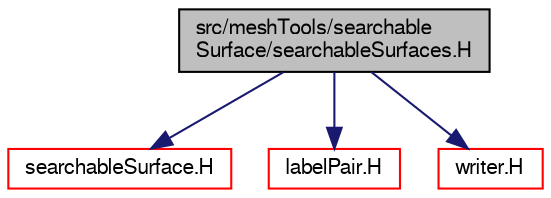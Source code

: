 digraph "src/meshTools/searchableSurface/searchableSurfaces.H"
{
  bgcolor="transparent";
  edge [fontname="FreeSans",fontsize="10",labelfontname="FreeSans",labelfontsize="10"];
  node [fontname="FreeSans",fontsize="10",shape=record];
  Node0 [label="src/meshTools/searchable\lSurface/searchableSurfaces.H",height=0.2,width=0.4,color="black", fillcolor="grey75", style="filled", fontcolor="black"];
  Node0 -> Node1 [color="midnightblue",fontsize="10",style="solid",fontname="FreeSans"];
  Node1 [label="searchableSurface.H",height=0.2,width=0.4,color="red",URL="$a07820.html"];
  Node0 -> Node162 [color="midnightblue",fontsize="10",style="solid",fontname="FreeSans"];
  Node162 [label="labelPair.H",height=0.2,width=0.4,color="red",URL="$a12431.html"];
  Node0 -> Node164 [color="midnightblue",fontsize="10",style="solid",fontname="FreeSans"];
  Node164 [label="writer.H",height=0.2,width=0.4,color="red",URL="$a01154.html"];
}
